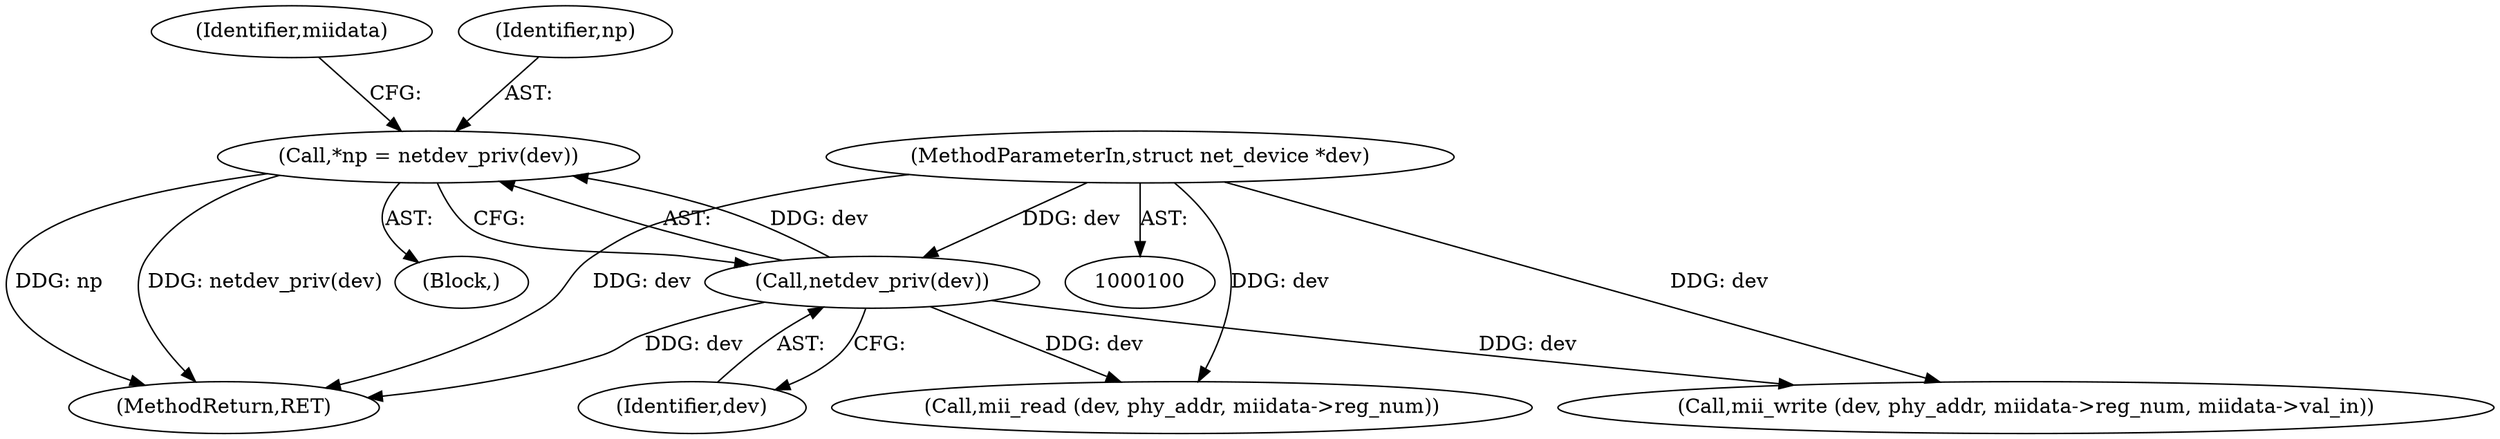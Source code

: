 digraph "0_linux_1bb57e940e1958e40d51f2078f50c3a96a9b2d75@pointer" {
"1000107" [label="(Call,*np = netdev_priv(dev))"];
"1000109" [label="(Call,netdev_priv(dev))"];
"1000101" [label="(MethodParameterIn,struct net_device *dev)"];
"1000110" [label="(Identifier,dev)"];
"1000113" [label="(Identifier,miidata)"];
"1000109" [label="(Call,netdev_priv(dev))"];
"1000136" [label="(Call,mii_read (dev, phy_addr, miidata->reg_num))"];
"1000108" [label="(Identifier,np)"];
"1000104" [label="(Block,)"];
"1000151" [label="(Call,mii_write (dev, phy_addr, miidata->reg_num, miidata->val_in))"];
"1000167" [label="(MethodReturn,RET)"];
"1000101" [label="(MethodParameterIn,struct net_device *dev)"];
"1000107" [label="(Call,*np = netdev_priv(dev))"];
"1000107" -> "1000104"  [label="AST: "];
"1000107" -> "1000109"  [label="CFG: "];
"1000108" -> "1000107"  [label="AST: "];
"1000109" -> "1000107"  [label="AST: "];
"1000113" -> "1000107"  [label="CFG: "];
"1000107" -> "1000167"  [label="DDG: np"];
"1000107" -> "1000167"  [label="DDG: netdev_priv(dev)"];
"1000109" -> "1000107"  [label="DDG: dev"];
"1000109" -> "1000110"  [label="CFG: "];
"1000110" -> "1000109"  [label="AST: "];
"1000109" -> "1000167"  [label="DDG: dev"];
"1000101" -> "1000109"  [label="DDG: dev"];
"1000109" -> "1000136"  [label="DDG: dev"];
"1000109" -> "1000151"  [label="DDG: dev"];
"1000101" -> "1000100"  [label="AST: "];
"1000101" -> "1000167"  [label="DDG: dev"];
"1000101" -> "1000136"  [label="DDG: dev"];
"1000101" -> "1000151"  [label="DDG: dev"];
}
